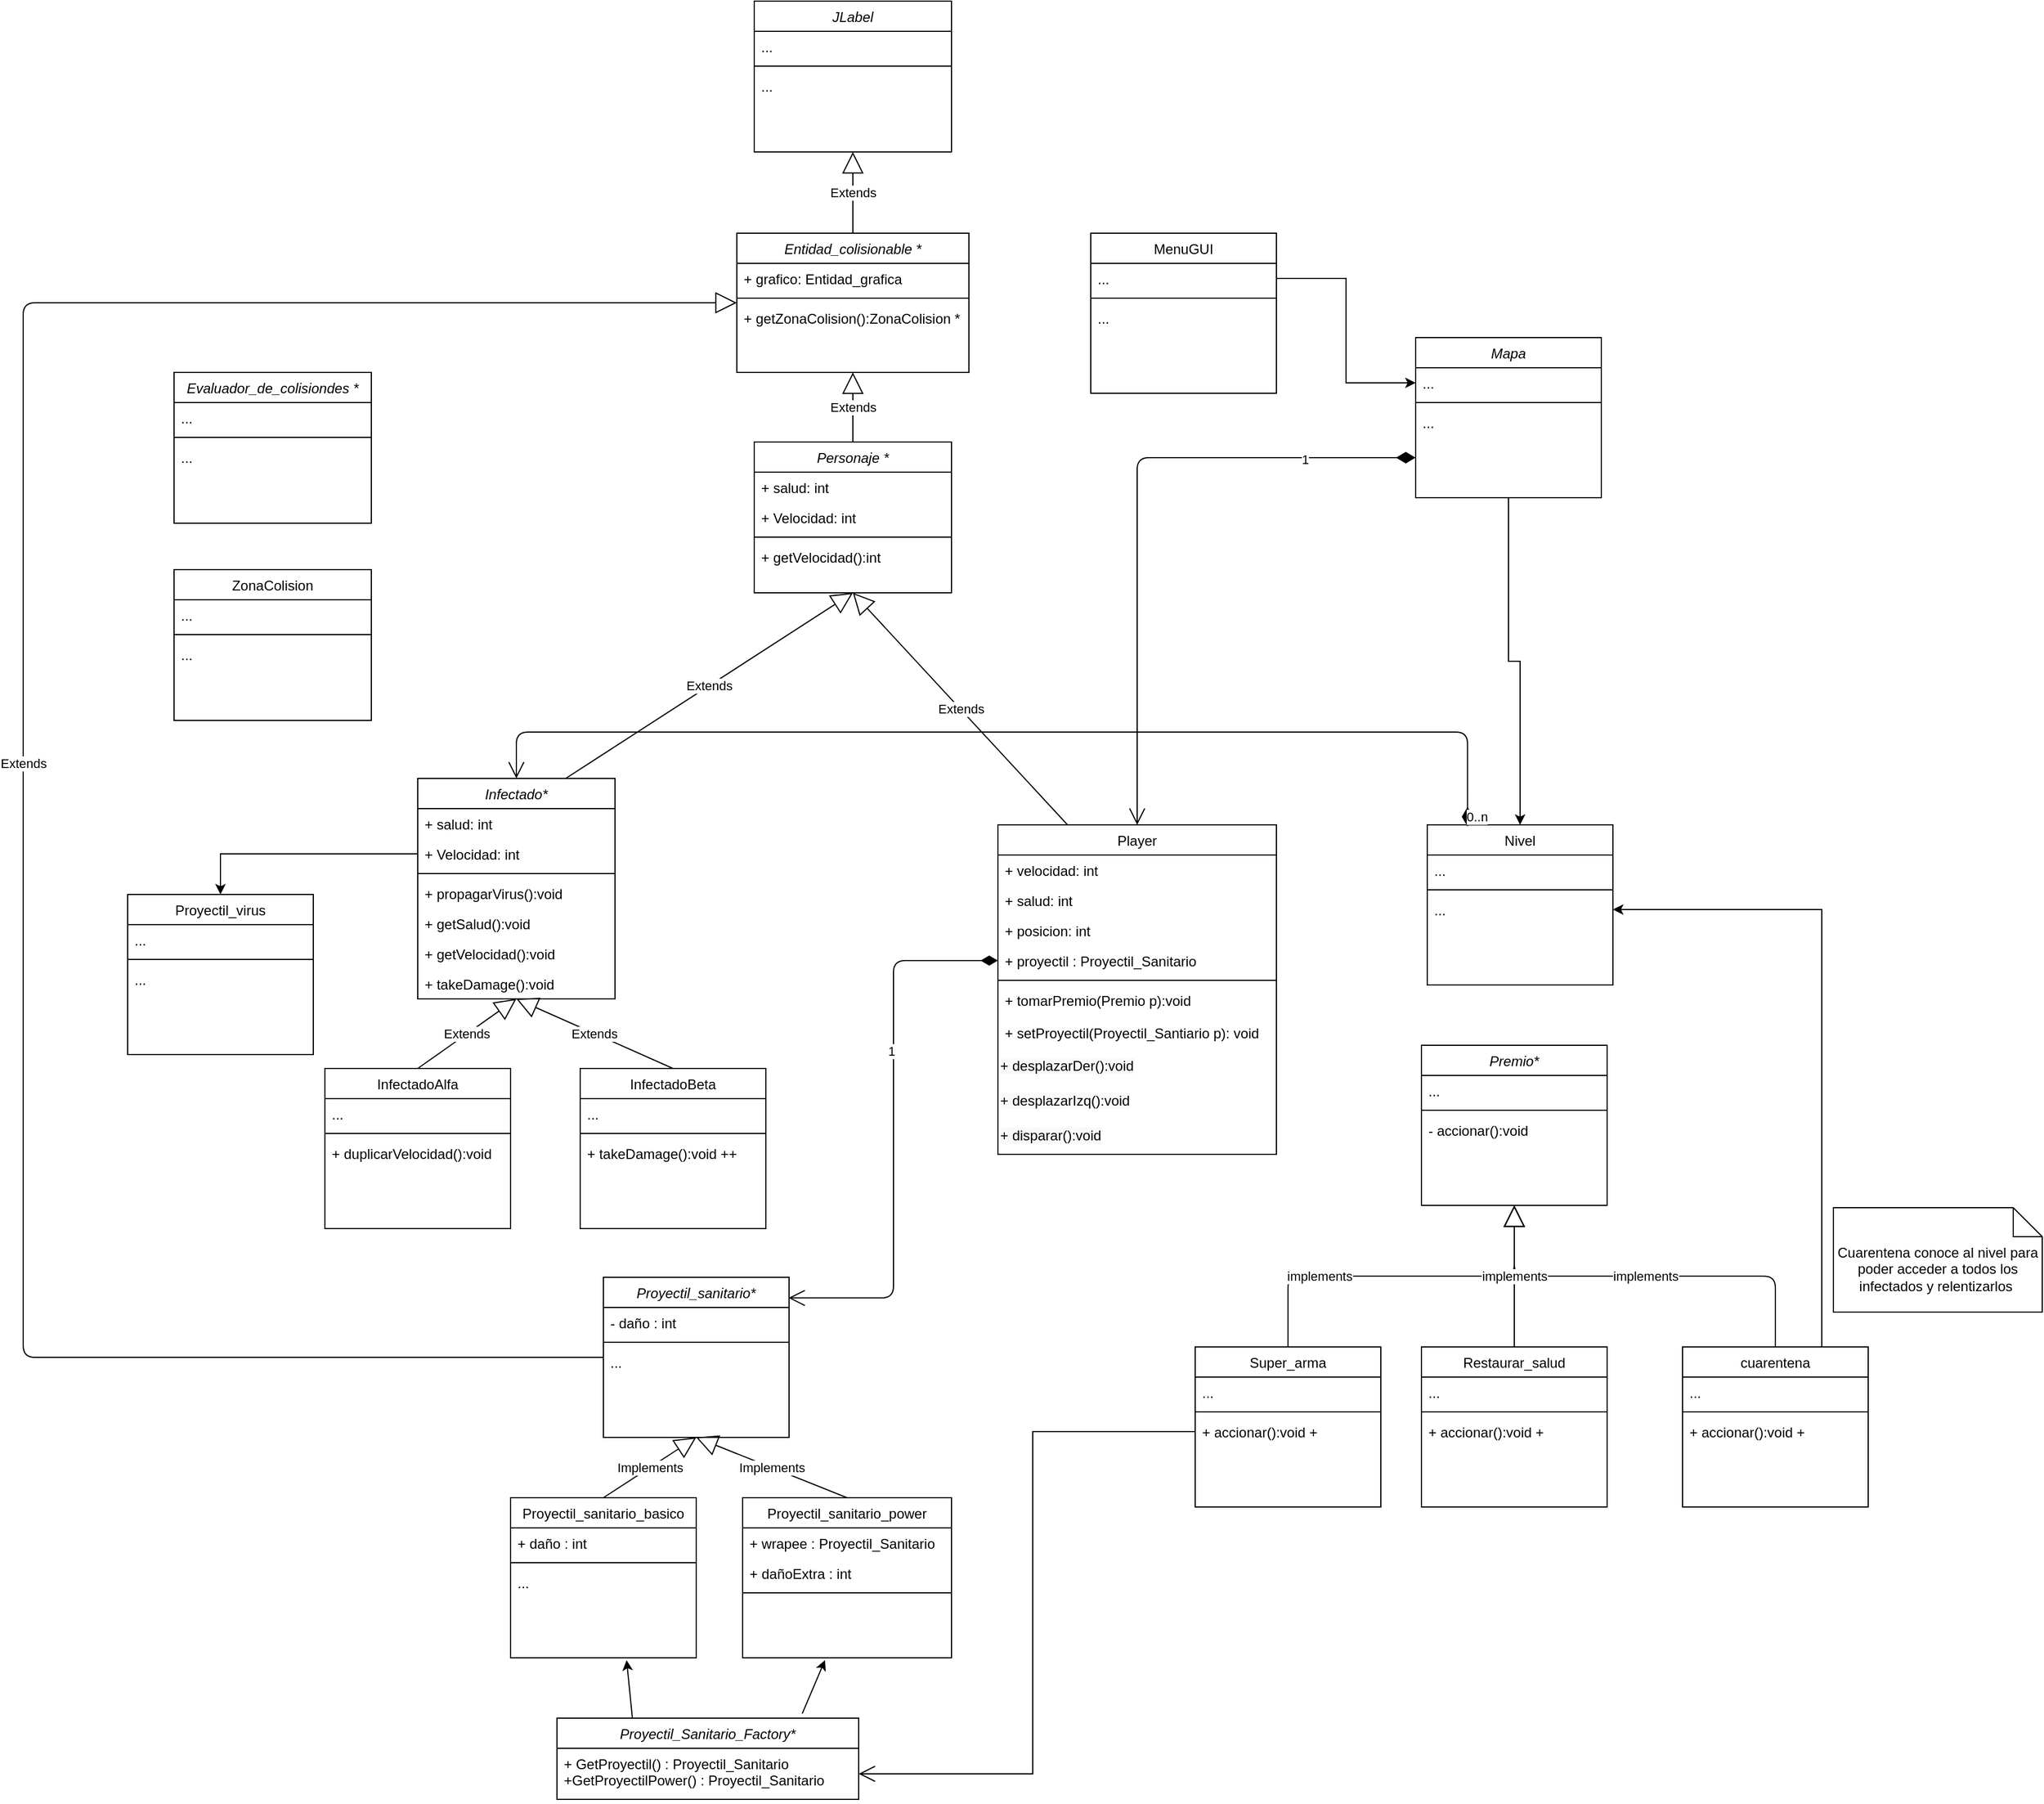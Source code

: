 <mxfile version="13.8.9" type="device"><diagram id="C5RBs43oDa-KdzZeNtuy" name="Page-1"><mxGraphModel dx="4594" dy="3093" grid="1" gridSize="10" guides="1" tooltips="1" connect="1" arrows="1" fold="1" page="1" pageScale="1" pageWidth="827" pageHeight="1169" math="0" shadow="0"><root><mxCell id="WIyWlLk6GJQsqaUBKTNV-0"/><mxCell id="WIyWlLk6GJQsqaUBKTNV-1" parent="WIyWlLk6GJQsqaUBKTNV-0"/><mxCell id="zkfFHV4jXpPFQw0GAbJ--0" value="Nivel" style="swimlane;fontStyle=0;align=center;verticalAlign=top;childLayout=stackLayout;horizontal=1;startSize=26;horizontalStack=0;resizeParent=1;resizeLast=0;collapsible=1;marginBottom=0;rounded=0;shadow=0;strokeWidth=1;" parent="WIyWlLk6GJQsqaUBKTNV-1" vertex="1"><mxGeometry x="30" y="230" width="160" height="138" as="geometry"><mxRectangle x="230" y="140" width="160" height="26" as="alternateBounds"/></mxGeometry></mxCell><mxCell id="zkfFHV4jXpPFQw0GAbJ--1" value="..." style="text;align=left;verticalAlign=top;spacingLeft=4;spacingRight=4;overflow=hidden;rotatable=0;points=[[0,0.5],[1,0.5]];portConstraint=eastwest;" parent="zkfFHV4jXpPFQw0GAbJ--0" vertex="1"><mxGeometry y="26" width="160" height="26" as="geometry"/></mxCell><mxCell id="zkfFHV4jXpPFQw0GAbJ--4" value="" style="line;html=1;strokeWidth=1;align=left;verticalAlign=middle;spacingTop=-1;spacingLeft=3;spacingRight=3;rotatable=0;labelPosition=right;points=[];portConstraint=eastwest;" parent="zkfFHV4jXpPFQw0GAbJ--0" vertex="1"><mxGeometry y="52" width="160" height="8" as="geometry"/></mxCell><mxCell id="zkfFHV4jXpPFQw0GAbJ--5" value="..." style="text;align=left;verticalAlign=top;spacingLeft=4;spacingRight=4;overflow=hidden;rotatable=0;points=[[0,0.5],[1,0.5]];portConstraint=eastwest;" parent="zkfFHV4jXpPFQw0GAbJ--0" vertex="1"><mxGeometry y="60" width="160" height="26" as="geometry"/></mxCell><mxCell id="W3tgVCBDh8bbt_r1C4qq-0" value="MenuGUI" style="swimlane;fontStyle=0;align=center;verticalAlign=top;childLayout=stackLayout;horizontal=1;startSize=26;horizontalStack=0;resizeParent=1;resizeLast=0;collapsible=1;marginBottom=0;rounded=0;shadow=0;strokeWidth=1;" parent="WIyWlLk6GJQsqaUBKTNV-1" vertex="1"><mxGeometry x="-260" y="-280" width="160" height="138" as="geometry"><mxRectangle x="230" y="140" width="160" height="26" as="alternateBounds"/></mxGeometry></mxCell><mxCell id="W3tgVCBDh8bbt_r1C4qq-1" value="..." style="text;align=left;verticalAlign=top;spacingLeft=4;spacingRight=4;overflow=hidden;rotatable=0;points=[[0,0.5],[1,0.5]];portConstraint=eastwest;" parent="W3tgVCBDh8bbt_r1C4qq-0" vertex="1"><mxGeometry y="26" width="160" height="26" as="geometry"/></mxCell><mxCell id="W3tgVCBDh8bbt_r1C4qq-2" value="" style="line;html=1;strokeWidth=1;align=left;verticalAlign=middle;spacingTop=-1;spacingLeft=3;spacingRight=3;rotatable=0;labelPosition=right;points=[];portConstraint=eastwest;" parent="W3tgVCBDh8bbt_r1C4qq-0" vertex="1"><mxGeometry y="52" width="160" height="8" as="geometry"/></mxCell><mxCell id="W3tgVCBDh8bbt_r1C4qq-3" value="..." style="text;align=left;verticalAlign=top;spacingLeft=4;spacingRight=4;overflow=hidden;rotatable=0;points=[[0,0.5],[1,0.5]];portConstraint=eastwest;" parent="W3tgVCBDh8bbt_r1C4qq-0" vertex="1"><mxGeometry y="60" width="160" height="26" as="geometry"/></mxCell><mxCell id="W3tgVCBDh8bbt_r1C4qq-4" value="Infectado*" style="swimlane;fontStyle=2;align=center;verticalAlign=top;childLayout=stackLayout;horizontal=1;startSize=26;horizontalStack=0;resizeParent=1;resizeLast=0;collapsible=1;marginBottom=0;rounded=0;shadow=0;strokeWidth=1;" parent="WIyWlLk6GJQsqaUBKTNV-1" vertex="1"><mxGeometry x="-840" y="190" width="170" height="190" as="geometry"><mxRectangle x="230" y="140" width="160" height="26" as="alternateBounds"/></mxGeometry></mxCell><mxCell id="W3tgVCBDh8bbt_r1C4qq-5" value="+ salud: int" style="text;align=left;verticalAlign=top;spacingLeft=4;spacingRight=4;overflow=hidden;rotatable=0;points=[[0,0.5],[1,0.5]];portConstraint=eastwest;" parent="W3tgVCBDh8bbt_r1C4qq-4" vertex="1"><mxGeometry y="26" width="170" height="26" as="geometry"/></mxCell><mxCell id="W3tgVCBDh8bbt_r1C4qq-21" value="+ Velocidad: int" style="text;align=left;verticalAlign=top;spacingLeft=4;spacingRight=4;overflow=hidden;rotatable=0;points=[[0,0.5],[1,0.5]];portConstraint=eastwest;" parent="W3tgVCBDh8bbt_r1C4qq-4" vertex="1"><mxGeometry y="52" width="170" height="26" as="geometry"/></mxCell><mxCell id="W3tgVCBDh8bbt_r1C4qq-6" value="" style="line;html=1;strokeWidth=1;align=left;verticalAlign=middle;spacingTop=-1;spacingLeft=3;spacingRight=3;rotatable=0;labelPosition=right;points=[];portConstraint=eastwest;" parent="W3tgVCBDh8bbt_r1C4qq-4" vertex="1"><mxGeometry y="78" width="170" height="8" as="geometry"/></mxCell><mxCell id="W3tgVCBDh8bbt_r1C4qq-20" value="+ propagarVirus():void" style="text;align=left;verticalAlign=top;spacingLeft=4;spacingRight=4;overflow=hidden;rotatable=0;points=[[0,0.5],[1,0.5]];portConstraint=eastwest;" parent="W3tgVCBDh8bbt_r1C4qq-4" vertex="1"><mxGeometry y="86" width="170" height="26" as="geometry"/></mxCell><mxCell id="W3tgVCBDh8bbt_r1C4qq-22" value="+ getSalud():void" style="text;align=left;verticalAlign=top;spacingLeft=4;spacingRight=4;overflow=hidden;rotatable=0;points=[[0,0.5],[1,0.5]];portConstraint=eastwest;" parent="W3tgVCBDh8bbt_r1C4qq-4" vertex="1"><mxGeometry y="112" width="170" height="26" as="geometry"/></mxCell><mxCell id="W3tgVCBDh8bbt_r1C4qq-23" value="+ getVelocidad():void" style="text;align=left;verticalAlign=top;spacingLeft=4;spacingRight=4;overflow=hidden;rotatable=0;points=[[0,0.5],[1,0.5]];portConstraint=eastwest;" parent="W3tgVCBDh8bbt_r1C4qq-4" vertex="1"><mxGeometry y="138" width="170" height="26" as="geometry"/></mxCell><mxCell id="W3tgVCBDh8bbt_r1C4qq-25" value="+ takeDamage():void" style="text;align=left;verticalAlign=top;spacingLeft=4;spacingRight=4;overflow=hidden;rotatable=0;points=[[0,0.5],[1,0.5]];portConstraint=eastwest;" parent="W3tgVCBDh8bbt_r1C4qq-4" vertex="1"><mxGeometry y="164" width="170" height="26" as="geometry"/></mxCell><mxCell id="W3tgVCBDh8bbt_r1C4qq-8" value="InfectadoAlfa" style="swimlane;fontStyle=0;align=center;verticalAlign=top;childLayout=stackLayout;horizontal=1;startSize=26;horizontalStack=0;resizeParent=1;resizeLast=0;collapsible=1;marginBottom=0;rounded=0;shadow=0;strokeWidth=1;" parent="WIyWlLk6GJQsqaUBKTNV-1" vertex="1"><mxGeometry x="-920" y="440" width="160" height="138" as="geometry"><mxRectangle x="230" y="140" width="160" height="26" as="alternateBounds"/></mxGeometry></mxCell><mxCell id="W3tgVCBDh8bbt_r1C4qq-9" value="..." style="text;align=left;verticalAlign=top;spacingLeft=4;spacingRight=4;overflow=hidden;rotatable=0;points=[[0,0.5],[1,0.5]];portConstraint=eastwest;" parent="W3tgVCBDh8bbt_r1C4qq-8" vertex="1"><mxGeometry y="26" width="160" height="26" as="geometry"/></mxCell><mxCell id="W3tgVCBDh8bbt_r1C4qq-10" value="" style="line;html=1;strokeWidth=1;align=left;verticalAlign=middle;spacingTop=-1;spacingLeft=3;spacingRight=3;rotatable=0;labelPosition=right;points=[];portConstraint=eastwest;" parent="W3tgVCBDh8bbt_r1C4qq-8" vertex="1"><mxGeometry y="52" width="160" height="8" as="geometry"/></mxCell><mxCell id="W3tgVCBDh8bbt_r1C4qq-11" value="+ duplicarVelocidad():void" style="text;align=left;verticalAlign=top;spacingLeft=4;spacingRight=4;overflow=hidden;rotatable=0;points=[[0,0.5],[1,0.5]];portConstraint=eastwest;" parent="W3tgVCBDh8bbt_r1C4qq-8" vertex="1"><mxGeometry y="60" width="160" height="26" as="geometry"/></mxCell><mxCell id="W3tgVCBDh8bbt_r1C4qq-12" value="Extends" style="endArrow=block;endSize=16;endFill=0;html=1;exitX=0.5;exitY=0;exitDx=0;exitDy=0;entryX=0.5;entryY=1;entryDx=0;entryDy=0;" parent="WIyWlLk6GJQsqaUBKTNV-1" source="W3tgVCBDh8bbt_r1C4qq-8" target="W3tgVCBDh8bbt_r1C4qq-4" edge="1"><mxGeometry width="160" relative="1" as="geometry"><mxPoint x="-900" y="450" as="sourcePoint"/><mxPoint x="-740" y="450" as="targetPoint"/></mxGeometry></mxCell><mxCell id="W3tgVCBDh8bbt_r1C4qq-13" value="InfectadoBeta" style="swimlane;fontStyle=0;align=center;verticalAlign=top;childLayout=stackLayout;horizontal=1;startSize=26;horizontalStack=0;resizeParent=1;resizeLast=0;collapsible=1;marginBottom=0;rounded=0;shadow=0;strokeWidth=1;" parent="WIyWlLk6GJQsqaUBKTNV-1" vertex="1"><mxGeometry x="-700" y="440" width="160" height="138" as="geometry"><mxRectangle x="230" y="140" width="160" height="26" as="alternateBounds"/></mxGeometry></mxCell><mxCell id="W3tgVCBDh8bbt_r1C4qq-14" value="..." style="text;align=left;verticalAlign=top;spacingLeft=4;spacingRight=4;overflow=hidden;rotatable=0;points=[[0,0.5],[1,0.5]];portConstraint=eastwest;" parent="W3tgVCBDh8bbt_r1C4qq-13" vertex="1"><mxGeometry y="26" width="160" height="26" as="geometry"/></mxCell><mxCell id="W3tgVCBDh8bbt_r1C4qq-15" value="" style="line;html=1;strokeWidth=1;align=left;verticalAlign=middle;spacingTop=-1;spacingLeft=3;spacingRight=3;rotatable=0;labelPosition=right;points=[];portConstraint=eastwest;" parent="W3tgVCBDh8bbt_r1C4qq-13" vertex="1"><mxGeometry y="52" width="160" height="8" as="geometry"/></mxCell><mxCell id="W3tgVCBDh8bbt_r1C4qq-26" value="+ takeDamage():void ++" style="text;align=left;verticalAlign=top;spacingLeft=4;spacingRight=4;overflow=hidden;rotatable=0;points=[[0,0.5],[1,0.5]];portConstraint=eastwest;" parent="W3tgVCBDh8bbt_r1C4qq-13" vertex="1"><mxGeometry y="60" width="160" height="26" as="geometry"/></mxCell><mxCell id="W3tgVCBDh8bbt_r1C4qq-18" value="Extends" style="endArrow=block;endSize=16;endFill=0;html=1;exitX=0.5;exitY=0;exitDx=0;exitDy=0;entryX=0.5;entryY=1;entryDx=0;entryDy=0;" parent="WIyWlLk6GJQsqaUBKTNV-1" source="W3tgVCBDh8bbt_r1C4qq-13" target="W3tgVCBDh8bbt_r1C4qq-4" edge="1"><mxGeometry width="160" relative="1" as="geometry"><mxPoint x="-830" y="450" as="sourcePoint"/><mxPoint x="-600" y="300" as="targetPoint"/></mxGeometry></mxCell><mxCell id="W3tgVCBDh8bbt_r1C4qq-19" value="0..n" style="endArrow=open;html=1;endSize=12;startArrow=diamondThin;startSize=14;startFill=1;edgeStyle=orthogonalEdgeStyle;align=left;verticalAlign=bottom;exitX=0.217;exitY=0.011;exitDx=0;exitDy=0;exitPerimeter=0;" parent="WIyWlLk6GJQsqaUBKTNV-1" source="zkfFHV4jXpPFQw0GAbJ--0" target="W3tgVCBDh8bbt_r1C4qq-4" edge="1"><mxGeometry x="-1" y="3" relative="1" as="geometry"><mxPoint x="100" y="380" as="sourcePoint"/><mxPoint x="260" y="380" as="targetPoint"/><Array as="points"><mxPoint x="65" y="150"/><mxPoint x="-755" y="150"/></Array></mxGeometry></mxCell><mxCell id="W3tgVCBDh8bbt_r1C4qq-28" value="Player" style="swimlane;fontStyle=0;align=center;verticalAlign=top;childLayout=stackLayout;horizontal=1;startSize=26;horizontalStack=0;resizeParent=1;resizeLast=0;collapsible=1;marginBottom=0;rounded=0;shadow=0;strokeWidth=1;" parent="WIyWlLk6GJQsqaUBKTNV-1" vertex="1"><mxGeometry x="-340" y="230" width="240" height="284" as="geometry"><mxRectangle x="230" y="140" width="160" height="26" as="alternateBounds"/></mxGeometry></mxCell><mxCell id="W3tgVCBDh8bbt_r1C4qq-54" value="+ velocidad: int" style="text;align=left;verticalAlign=top;spacingLeft=4;spacingRight=4;overflow=hidden;rotatable=0;points=[[0,0.5],[1,0.5]];portConstraint=eastwest;" parent="W3tgVCBDh8bbt_r1C4qq-28" vertex="1"><mxGeometry y="26" width="240" height="26" as="geometry"/></mxCell><mxCell id="W3tgVCBDh8bbt_r1C4qq-29" value="+ salud: int" style="text;align=left;verticalAlign=top;spacingLeft=4;spacingRight=4;overflow=hidden;rotatable=0;points=[[0,0.5],[1,0.5]];portConstraint=eastwest;" parent="W3tgVCBDh8bbt_r1C4qq-28" vertex="1"><mxGeometry y="52" width="240" height="26" as="geometry"/></mxCell><mxCell id="W3tgVCBDh8bbt_r1C4qq-95" value="+ posicion: int" style="text;align=left;verticalAlign=top;spacingLeft=4;spacingRight=4;overflow=hidden;rotatable=0;points=[[0,0.5],[1,0.5]];portConstraint=eastwest;" parent="W3tgVCBDh8bbt_r1C4qq-28" vertex="1"><mxGeometry y="78" width="240" height="26" as="geometry"/></mxCell><mxCell id="y23mYJYSu1x8kUyQ2OFH-6" value="+ proyectil : Proyectil_Sanitario" style="text;align=left;verticalAlign=top;spacingLeft=4;spacingRight=4;overflow=hidden;rotatable=0;points=[[0,0.5],[1,0.5]];portConstraint=eastwest;" parent="W3tgVCBDh8bbt_r1C4qq-28" vertex="1"><mxGeometry y="104" width="240" height="26" as="geometry"/></mxCell><mxCell id="W3tgVCBDh8bbt_r1C4qq-30" value="" style="line;html=1;strokeWidth=1;align=left;verticalAlign=middle;spacingTop=-1;spacingLeft=3;spacingRight=3;rotatable=0;labelPosition=right;points=[];portConstraint=eastwest;" parent="W3tgVCBDh8bbt_r1C4qq-28" vertex="1"><mxGeometry y="130" width="240" height="8" as="geometry"/></mxCell><mxCell id="W3tgVCBDh8bbt_r1C4qq-31" value="+ tomarPremio(Premio p):void&#10;" style="text;align=left;verticalAlign=top;spacingLeft=4;spacingRight=4;overflow=hidden;rotatable=0;points=[[0,0.5],[1,0.5]];portConstraint=eastwest;" parent="W3tgVCBDh8bbt_r1C4qq-28" vertex="1"><mxGeometry y="138" width="240" height="28" as="geometry"/></mxCell><mxCell id="y23mYJYSu1x8kUyQ2OFH-17" value="+ setProyectil(Proyectil_Santiario p): void" style="text;align=left;verticalAlign=top;spacingLeft=4;spacingRight=4;overflow=hidden;rotatable=0;points=[[0,0.5],[1,0.5]];portConstraint=eastwest;" parent="W3tgVCBDh8bbt_r1C4qq-28" vertex="1"><mxGeometry y="166" width="240" height="28" as="geometry"/></mxCell><mxCell id="W3tgVCBDh8bbt_r1C4qq-97" value="&lt;span style=&quot;color: rgb(0 , 0 , 0) ; font-family: &amp;#34;helvetica&amp;#34; ; font-size: 12px ; font-style: normal ; font-weight: 400 ; letter-spacing: normal ; text-align: left ; text-indent: 0px ; text-transform: none ; word-spacing: 0px ; background-color: rgb(248 , 249 , 250) ; display: inline ; float: none&quot;&gt;+ desplazarDer():void&lt;/span&gt;" style="text;whiteSpace=wrap;html=1;" parent="W3tgVCBDh8bbt_r1C4qq-28" vertex="1"><mxGeometry y="194" width="240" height="30" as="geometry"/></mxCell><mxCell id="W3tgVCBDh8bbt_r1C4qq-96" value="&lt;meta charset=&quot;utf-8&quot;&gt;&lt;span style=&quot;color: rgb(0, 0, 0); font-family: helvetica; font-size: 12px; font-style: normal; font-weight: 400; letter-spacing: normal; text-align: left; text-indent: 0px; text-transform: none; word-spacing: 0px; background-color: rgb(248, 249, 250); display: inline; float: none;&quot;&gt;+ desplazarIzq():void&lt;/span&gt;" style="text;whiteSpace=wrap;html=1;" parent="W3tgVCBDh8bbt_r1C4qq-28" vertex="1"><mxGeometry y="224" width="240" height="30" as="geometry"/></mxCell><mxCell id="W3tgVCBDh8bbt_r1C4qq-98" value="&lt;span style=&quot;color: rgb(0 , 0 , 0) ; font-family: &amp;#34;helvetica&amp;#34; ; font-size: 12px ; font-style: normal ; font-weight: 400 ; letter-spacing: normal ; text-align: left ; text-indent: 0px ; text-transform: none ; word-spacing: 0px ; background-color: rgb(248 , 249 , 250) ; display: inline ; float: none&quot;&gt;+ disparar():void&lt;/span&gt;" style="text;whiteSpace=wrap;html=1;" parent="W3tgVCBDh8bbt_r1C4qq-28" vertex="1"><mxGeometry y="254" width="240" height="30" as="geometry"/></mxCell><mxCell id="W3tgVCBDh8bbt_r1C4qq-32" value="Proyectil_virus" style="swimlane;fontStyle=0;align=center;verticalAlign=top;childLayout=stackLayout;horizontal=1;startSize=26;horizontalStack=0;resizeParent=1;resizeLast=0;collapsible=1;marginBottom=0;rounded=0;shadow=0;strokeWidth=1;" parent="WIyWlLk6GJQsqaUBKTNV-1" vertex="1"><mxGeometry x="-1090" y="290" width="160" height="138" as="geometry"><mxRectangle x="230" y="140" width="160" height="26" as="alternateBounds"/></mxGeometry></mxCell><mxCell id="W3tgVCBDh8bbt_r1C4qq-33" value="..." style="text;align=left;verticalAlign=top;spacingLeft=4;spacingRight=4;overflow=hidden;rotatable=0;points=[[0,0.5],[1,0.5]];portConstraint=eastwest;" parent="W3tgVCBDh8bbt_r1C4qq-32" vertex="1"><mxGeometry y="26" width="160" height="26" as="geometry"/></mxCell><mxCell id="W3tgVCBDh8bbt_r1C4qq-34" value="" style="line;html=1;strokeWidth=1;align=left;verticalAlign=middle;spacingTop=-1;spacingLeft=3;spacingRight=3;rotatable=0;labelPosition=right;points=[];portConstraint=eastwest;" parent="W3tgVCBDh8bbt_r1C4qq-32" vertex="1"><mxGeometry y="52" width="160" height="8" as="geometry"/></mxCell><mxCell id="W3tgVCBDh8bbt_r1C4qq-35" value="..." style="text;align=left;verticalAlign=top;spacingLeft=4;spacingRight=4;overflow=hidden;rotatable=0;points=[[0,0.5],[1,0.5]];portConstraint=eastwest;" parent="W3tgVCBDh8bbt_r1C4qq-32" vertex="1"><mxGeometry y="60" width="160" height="26" as="geometry"/></mxCell><mxCell id="W3tgVCBDh8bbt_r1C4qq-37" style="edgeStyle=orthogonalEdgeStyle;rounded=0;orthogonalLoop=1;jettySize=auto;html=1;" parent="WIyWlLk6GJQsqaUBKTNV-1" source="W3tgVCBDh8bbt_r1C4qq-21" target="W3tgVCBDh8bbt_r1C4qq-32" edge="1"><mxGeometry relative="1" as="geometry"/></mxCell><mxCell id="W3tgVCBDh8bbt_r1C4qq-38" value="Proyectil_sanitario*" style="swimlane;fontStyle=2;align=center;verticalAlign=top;childLayout=stackLayout;horizontal=1;startSize=26;horizontalStack=0;resizeParent=1;resizeLast=0;collapsible=1;marginBottom=0;rounded=0;shadow=0;strokeWidth=1;" parent="WIyWlLk6GJQsqaUBKTNV-1" vertex="1"><mxGeometry x="-680" y="620" width="160" height="138" as="geometry"><mxRectangle x="230" y="140" width="160" height="26" as="alternateBounds"/></mxGeometry></mxCell><mxCell id="W3tgVCBDh8bbt_r1C4qq-39" value="- daño : int" style="text;align=left;verticalAlign=top;spacingLeft=4;spacingRight=4;overflow=hidden;rotatable=0;points=[[0,0.5],[1,0.5]];portConstraint=eastwest;" parent="W3tgVCBDh8bbt_r1C4qq-38" vertex="1"><mxGeometry y="26" width="160" height="26" as="geometry"/></mxCell><mxCell id="W3tgVCBDh8bbt_r1C4qq-40" value="" style="line;html=1;strokeWidth=1;align=left;verticalAlign=middle;spacingTop=-1;spacingLeft=3;spacingRight=3;rotatable=0;labelPosition=right;points=[];portConstraint=eastwest;" parent="W3tgVCBDh8bbt_r1C4qq-38" vertex="1"><mxGeometry y="52" width="160" height="8" as="geometry"/></mxCell><mxCell id="W3tgVCBDh8bbt_r1C4qq-41" value="..." style="text;align=left;verticalAlign=top;spacingLeft=4;spacingRight=4;overflow=hidden;rotatable=0;points=[[0,0.5],[1,0.5]];portConstraint=eastwest;" parent="W3tgVCBDh8bbt_r1C4qq-38" vertex="1"><mxGeometry y="60" width="160" height="26" as="geometry"/></mxCell><mxCell id="W3tgVCBDh8bbt_r1C4qq-43" value="Proyectil_sanitario_basico" style="swimlane;fontStyle=0;align=center;verticalAlign=top;childLayout=stackLayout;horizontal=1;startSize=26;horizontalStack=0;resizeParent=1;resizeLast=0;collapsible=1;marginBottom=0;rounded=0;shadow=0;strokeWidth=1;" parent="WIyWlLk6GJQsqaUBKTNV-1" vertex="1"><mxGeometry x="-760" y="810" width="160" height="138" as="geometry"><mxRectangle x="230" y="140" width="160" height="26" as="alternateBounds"/></mxGeometry></mxCell><mxCell id="W3tgVCBDh8bbt_r1C4qq-44" value="+ daño : int" style="text;align=left;verticalAlign=top;spacingLeft=4;spacingRight=4;overflow=hidden;rotatable=0;points=[[0,0.5],[1,0.5]];portConstraint=eastwest;" parent="W3tgVCBDh8bbt_r1C4qq-43" vertex="1"><mxGeometry y="26" width="160" height="26" as="geometry"/></mxCell><mxCell id="W3tgVCBDh8bbt_r1C4qq-45" value="" style="line;html=1;strokeWidth=1;align=left;verticalAlign=middle;spacingTop=-1;spacingLeft=3;spacingRight=3;rotatable=0;labelPosition=right;points=[];portConstraint=eastwest;" parent="W3tgVCBDh8bbt_r1C4qq-43" vertex="1"><mxGeometry y="52" width="160" height="8" as="geometry"/></mxCell><mxCell id="W3tgVCBDh8bbt_r1C4qq-46" value="..." style="text;align=left;verticalAlign=top;spacingLeft=4;spacingRight=4;overflow=hidden;rotatable=0;points=[[0,0.5],[1,0.5]];portConstraint=eastwest;" parent="W3tgVCBDh8bbt_r1C4qq-43" vertex="1"><mxGeometry y="60" width="160" height="26" as="geometry"/></mxCell><mxCell id="W3tgVCBDh8bbt_r1C4qq-47" value="Proyectil_sanitario_power" style="swimlane;fontStyle=0;align=center;verticalAlign=top;childLayout=stackLayout;horizontal=1;startSize=26;horizontalStack=0;resizeParent=1;resizeLast=0;collapsible=1;marginBottom=0;rounded=0;shadow=0;strokeWidth=1;" parent="WIyWlLk6GJQsqaUBKTNV-1" vertex="1"><mxGeometry x="-560" y="810" width="180" height="138" as="geometry"><mxRectangle x="230" y="140" width="160" height="26" as="alternateBounds"/></mxGeometry></mxCell><mxCell id="W3tgVCBDh8bbt_r1C4qq-48" value="+ wrapee : Proyectil_Sanitario" style="text;align=left;verticalAlign=top;spacingLeft=4;spacingRight=4;overflow=hidden;rotatable=0;points=[[0,0.5],[1,0.5]];portConstraint=eastwest;" parent="W3tgVCBDh8bbt_r1C4qq-47" vertex="1"><mxGeometry y="26" width="180" height="26" as="geometry"/></mxCell><mxCell id="W3tgVCBDh8bbt_r1C4qq-50" value="+ dañoExtra : int" style="text;align=left;verticalAlign=top;spacingLeft=4;spacingRight=4;overflow=hidden;rotatable=0;points=[[0,0.5],[1,0.5]];portConstraint=eastwest;" parent="W3tgVCBDh8bbt_r1C4qq-47" vertex="1"><mxGeometry y="52" width="180" height="26" as="geometry"/></mxCell><mxCell id="W3tgVCBDh8bbt_r1C4qq-49" value="" style="line;html=1;strokeWidth=1;align=left;verticalAlign=middle;spacingTop=-1;spacingLeft=3;spacingRight=3;rotatable=0;labelPosition=right;points=[];portConstraint=eastwest;" parent="W3tgVCBDh8bbt_r1C4qq-47" vertex="1"><mxGeometry y="78" width="180" height="8" as="geometry"/></mxCell><mxCell id="W3tgVCBDh8bbt_r1C4qq-51" value="Implements" style="endArrow=block;endSize=16;endFill=0;html=1;exitX=0.5;exitY=0;exitDx=0;exitDy=0;entryX=0.5;entryY=1;entryDx=0;entryDy=0;" parent="WIyWlLk6GJQsqaUBKTNV-1" source="W3tgVCBDh8bbt_r1C4qq-47" target="W3tgVCBDh8bbt_r1C4qq-38" edge="1"><mxGeometry width="160" relative="1" as="geometry"><mxPoint x="-480" y="840" as="sourcePoint"/><mxPoint x="-320" y="840" as="targetPoint"/></mxGeometry></mxCell><mxCell id="W3tgVCBDh8bbt_r1C4qq-52" value="Implements" style="endArrow=block;endSize=16;endFill=0;html=1;exitX=0.5;exitY=0;exitDx=0;exitDy=0;entryX=0.5;entryY=1;entryDx=0;entryDy=0;" parent="WIyWlLk6GJQsqaUBKTNV-1" source="W3tgVCBDh8bbt_r1C4qq-43" target="W3tgVCBDh8bbt_r1C4qq-38" edge="1"><mxGeometry width="160" relative="1" as="geometry"><mxPoint x="-480" y="820" as="sourcePoint"/><mxPoint x="-490" y="1030" as="targetPoint"/></mxGeometry></mxCell><mxCell id="W3tgVCBDh8bbt_r1C4qq-55" value="1" style="endArrow=open;html=1;endSize=12;startArrow=diamondThin;startSize=14;startFill=1;edgeStyle=orthogonalEdgeStyle;align=left;verticalAlign=bottom;exitX=0;exitY=0.75;exitDx=0;exitDy=0;entryX=0.5;entryY=0;entryDx=0;entryDy=0;" parent="WIyWlLk6GJQsqaUBKTNV-1" source="W3tgVCBDh8bbt_r1C4qq-90" target="W3tgVCBDh8bbt_r1C4qq-28" edge="1"><mxGeometry x="-0.639" y="10" relative="1" as="geometry"><mxPoint x="110" y="169" as="sourcePoint"/><mxPoint x="250" y="169" as="targetPoint"/><mxPoint as="offset"/></mxGeometry></mxCell><mxCell id="W3tgVCBDh8bbt_r1C4qq-57" style="edgeStyle=orthogonalEdgeStyle;rounded=0;orthogonalLoop=1;jettySize=auto;html=1;entryX=0;entryY=0.5;entryDx=0;entryDy=0;" parent="WIyWlLk6GJQsqaUBKTNV-1" source="W3tgVCBDh8bbt_r1C4qq-1" target="W3tgVCBDh8bbt_r1C4qq-91" edge="1"><mxGeometry relative="1" as="geometry"/></mxCell><mxCell id="W3tgVCBDh8bbt_r1C4qq-58" value="Premio*" style="swimlane;fontStyle=2;align=center;verticalAlign=top;childLayout=stackLayout;horizontal=1;startSize=26;horizontalStack=0;resizeParent=1;resizeLast=0;collapsible=1;marginBottom=0;rounded=0;shadow=0;strokeWidth=1;" parent="WIyWlLk6GJQsqaUBKTNV-1" vertex="1"><mxGeometry x="25" y="420" width="160" height="138" as="geometry"><mxRectangle x="230" y="140" width="160" height="26" as="alternateBounds"/></mxGeometry></mxCell><mxCell id="W3tgVCBDh8bbt_r1C4qq-59" value="..." style="text;align=left;verticalAlign=top;spacingLeft=4;spacingRight=4;overflow=hidden;rotatable=0;points=[[0,0.5],[1,0.5]];portConstraint=eastwest;" parent="W3tgVCBDh8bbt_r1C4qq-58" vertex="1"><mxGeometry y="26" width="160" height="26" as="geometry"/></mxCell><mxCell id="W3tgVCBDh8bbt_r1C4qq-60" value="" style="line;html=1;strokeWidth=1;align=left;verticalAlign=middle;spacingTop=-1;spacingLeft=3;spacingRight=3;rotatable=0;labelPosition=right;points=[];portConstraint=eastwest;" parent="W3tgVCBDh8bbt_r1C4qq-58" vertex="1"><mxGeometry y="52" width="160" height="8" as="geometry"/></mxCell><mxCell id="W3tgVCBDh8bbt_r1C4qq-61" value="- accionar():void" style="text;align=left;verticalAlign=top;spacingLeft=4;spacingRight=4;overflow=hidden;rotatable=0;points=[[0,0.5],[1,0.5]];portConstraint=eastwest;" parent="W3tgVCBDh8bbt_r1C4qq-58" vertex="1"><mxGeometry y="60" width="160" height="26" as="geometry"/></mxCell><mxCell id="W3tgVCBDh8bbt_r1C4qq-79" style="edgeStyle=orthogonalEdgeStyle;rounded=0;orthogonalLoop=1;jettySize=auto;html=1;exitX=0.75;exitY=0;exitDx=0;exitDy=0;entryX=1;entryY=0.5;entryDx=0;entryDy=0;" parent="WIyWlLk6GJQsqaUBKTNV-1" source="W3tgVCBDh8bbt_r1C4qq-63" target="zkfFHV4jXpPFQw0GAbJ--5" edge="1"><mxGeometry relative="1" as="geometry"/></mxCell><mxCell id="W3tgVCBDh8bbt_r1C4qq-63" value="cuarentena" style="swimlane;fontStyle=0;align=center;verticalAlign=top;childLayout=stackLayout;horizontal=1;startSize=26;horizontalStack=0;resizeParent=1;resizeLast=0;collapsible=1;marginBottom=0;rounded=0;shadow=0;strokeWidth=1;" parent="WIyWlLk6GJQsqaUBKTNV-1" vertex="1"><mxGeometry x="250" y="680" width="160" height="138" as="geometry"><mxRectangle x="230" y="140" width="160" height="26" as="alternateBounds"/></mxGeometry></mxCell><mxCell id="W3tgVCBDh8bbt_r1C4qq-64" value="..." style="text;align=left;verticalAlign=top;spacingLeft=4;spacingRight=4;overflow=hidden;rotatable=0;points=[[0,0.5],[1,0.5]];portConstraint=eastwest;" parent="W3tgVCBDh8bbt_r1C4qq-63" vertex="1"><mxGeometry y="26" width="160" height="26" as="geometry"/></mxCell><mxCell id="W3tgVCBDh8bbt_r1C4qq-65" value="" style="line;html=1;strokeWidth=1;align=left;verticalAlign=middle;spacingTop=-1;spacingLeft=3;spacingRight=3;rotatable=0;labelPosition=right;points=[];portConstraint=eastwest;" parent="W3tgVCBDh8bbt_r1C4qq-63" vertex="1"><mxGeometry y="52" width="160" height="8" as="geometry"/></mxCell><mxCell id="W3tgVCBDh8bbt_r1C4qq-82" value="+ accionar():void +" style="text;align=left;verticalAlign=top;spacingLeft=4;spacingRight=4;overflow=hidden;rotatable=0;points=[[0,0.5],[1,0.5]];portConstraint=eastwest;" parent="W3tgVCBDh8bbt_r1C4qq-63" vertex="1"><mxGeometry y="60" width="160" height="26" as="geometry"/></mxCell><mxCell id="W3tgVCBDh8bbt_r1C4qq-67" value="implements" style="endArrow=block;endSize=16;endFill=0;html=1;exitX=0.5;exitY=0;exitDx=0;exitDy=0;entryX=0.5;entryY=1;entryDx=0;entryDy=0;edgeStyle=orthogonalEdgeStyle;" parent="WIyWlLk6GJQsqaUBKTNV-1" source="W3tgVCBDh8bbt_r1C4qq-63" target="W3tgVCBDh8bbt_r1C4qq-58" edge="1"><mxGeometry width="160" relative="1" as="geometry"><mxPoint x="-5" y="670" as="sourcePoint"/><mxPoint x="-115" y="618" as="targetPoint"/></mxGeometry></mxCell><mxCell id="W3tgVCBDh8bbt_r1C4qq-68" value="Super_arma" style="swimlane;fontStyle=0;align=center;verticalAlign=top;childLayout=stackLayout;horizontal=1;startSize=26;horizontalStack=0;resizeParent=1;resizeLast=0;collapsible=1;marginBottom=0;rounded=0;shadow=0;strokeWidth=1;" parent="WIyWlLk6GJQsqaUBKTNV-1" vertex="1"><mxGeometry x="-170" y="680" width="160" height="138" as="geometry"><mxRectangle x="230" y="140" width="160" height="26" as="alternateBounds"/></mxGeometry></mxCell><mxCell id="W3tgVCBDh8bbt_r1C4qq-69" value="..." style="text;align=left;verticalAlign=top;spacingLeft=4;spacingRight=4;overflow=hidden;rotatable=0;points=[[0,0.5],[1,0.5]];portConstraint=eastwest;" parent="W3tgVCBDh8bbt_r1C4qq-68" vertex="1"><mxGeometry y="26" width="160" height="26" as="geometry"/></mxCell><mxCell id="W3tgVCBDh8bbt_r1C4qq-70" value="" style="line;html=1;strokeWidth=1;align=left;verticalAlign=middle;spacingTop=-1;spacingLeft=3;spacingRight=3;rotatable=0;labelPosition=right;points=[];portConstraint=eastwest;" parent="W3tgVCBDh8bbt_r1C4qq-68" vertex="1"><mxGeometry y="52" width="160" height="8" as="geometry"/></mxCell><mxCell id="W3tgVCBDh8bbt_r1C4qq-80" value="+ accionar():void +" style="text;align=left;verticalAlign=top;spacingLeft=4;spacingRight=4;overflow=hidden;rotatable=0;points=[[0,0.5],[1,0.5]];portConstraint=eastwest;" parent="W3tgVCBDh8bbt_r1C4qq-68" vertex="1"><mxGeometry y="60" width="160" height="26" as="geometry"/></mxCell><mxCell id="W3tgVCBDh8bbt_r1C4qq-73" value="implements" style="endArrow=block;endSize=16;endFill=0;html=1;exitX=0.5;exitY=0;exitDx=0;exitDy=0;entryX=0.5;entryY=1;entryDx=0;entryDy=0;edgeStyle=orthogonalEdgeStyle;" parent="WIyWlLk6GJQsqaUBKTNV-1" source="W3tgVCBDh8bbt_r1C4qq-68" target="W3tgVCBDh8bbt_r1C4qq-58" edge="1"><mxGeometry x="-0.444" width="160" relative="1" as="geometry"><mxPoint x="185" y="672" as="sourcePoint"/><mxPoint x="290" y="610" as="targetPoint"/><mxPoint as="offset"/></mxGeometry></mxCell><mxCell id="W3tgVCBDh8bbt_r1C4qq-74" value="Restaurar_salud" style="swimlane;fontStyle=0;align=center;verticalAlign=top;childLayout=stackLayout;horizontal=1;startSize=26;horizontalStack=0;resizeParent=1;resizeLast=0;collapsible=1;marginBottom=0;rounded=0;shadow=0;strokeWidth=1;" parent="WIyWlLk6GJQsqaUBKTNV-1" vertex="1"><mxGeometry x="25" y="680" width="160" height="138" as="geometry"><mxRectangle x="230" y="140" width="160" height="26" as="alternateBounds"/></mxGeometry></mxCell><mxCell id="W3tgVCBDh8bbt_r1C4qq-75" value="..." style="text;align=left;verticalAlign=top;spacingLeft=4;spacingRight=4;overflow=hidden;rotatable=0;points=[[0,0.5],[1,0.5]];portConstraint=eastwest;" parent="W3tgVCBDh8bbt_r1C4qq-74" vertex="1"><mxGeometry y="26" width="160" height="26" as="geometry"/></mxCell><mxCell id="W3tgVCBDh8bbt_r1C4qq-76" value="" style="line;html=1;strokeWidth=1;align=left;verticalAlign=middle;spacingTop=-1;spacingLeft=3;spacingRight=3;rotatable=0;labelPosition=right;points=[];portConstraint=eastwest;" parent="W3tgVCBDh8bbt_r1C4qq-74" vertex="1"><mxGeometry y="52" width="160" height="8" as="geometry"/></mxCell><mxCell id="W3tgVCBDh8bbt_r1C4qq-81" value="+ accionar():void +" style="text;align=left;verticalAlign=top;spacingLeft=4;spacingRight=4;overflow=hidden;rotatable=0;points=[[0,0.5],[1,0.5]];portConstraint=eastwest;" parent="W3tgVCBDh8bbt_r1C4qq-74" vertex="1"><mxGeometry y="60" width="160" height="26" as="geometry"/></mxCell><mxCell id="W3tgVCBDh8bbt_r1C4qq-78" value="implements" style="endArrow=block;endSize=16;endFill=0;html=1;exitX=0.5;exitY=0;exitDx=0;exitDy=0;entryX=0.5;entryY=1;entryDx=0;entryDy=0;edgeStyle=orthogonalEdgeStyle;" parent="WIyWlLk6GJQsqaUBKTNV-1" source="W3tgVCBDh8bbt_r1C4qq-74" target="W3tgVCBDh8bbt_r1C4qq-58" edge="1"><mxGeometry width="160" relative="1" as="geometry"><mxPoint x="10" y="690" as="sourcePoint"/><mxPoint x="115" y="650" as="targetPoint"/></mxGeometry></mxCell><mxCell id="W3tgVCBDh8bbt_r1C4qq-84" value="Cuarentena conoce al nivel para poder acceder a todos los infectados y relentizarlos&amp;nbsp;" style="shape=note2;boundedLbl=1;whiteSpace=wrap;html=1;size=25;verticalAlign=top;align=center;" parent="WIyWlLk6GJQsqaUBKTNV-1" vertex="1"><mxGeometry x="380" y="560" width="180" height="90" as="geometry"/></mxCell><mxCell id="W3tgVCBDh8bbt_r1C4qq-94" style="edgeStyle=orthogonalEdgeStyle;rounded=0;orthogonalLoop=1;jettySize=auto;html=1;entryX=0.5;entryY=0;entryDx=0;entryDy=0;" parent="WIyWlLk6GJQsqaUBKTNV-1" source="W3tgVCBDh8bbt_r1C4qq-90" target="zkfFHV4jXpPFQw0GAbJ--0" edge="1"><mxGeometry relative="1" as="geometry"/></mxCell><mxCell id="W3tgVCBDh8bbt_r1C4qq-90" value="Mapa" style="swimlane;fontStyle=2;align=center;verticalAlign=top;childLayout=stackLayout;horizontal=1;startSize=26;horizontalStack=0;resizeParent=1;resizeLast=0;collapsible=1;marginBottom=0;rounded=0;shadow=0;strokeWidth=1;" parent="WIyWlLk6GJQsqaUBKTNV-1" vertex="1"><mxGeometry x="20" y="-190" width="160" height="138" as="geometry"><mxRectangle x="230" y="140" width="160" height="26" as="alternateBounds"/></mxGeometry></mxCell><mxCell id="W3tgVCBDh8bbt_r1C4qq-91" value="..." style="text;align=left;verticalAlign=top;spacingLeft=4;spacingRight=4;overflow=hidden;rotatable=0;points=[[0,0.5],[1,0.5]];portConstraint=eastwest;" parent="W3tgVCBDh8bbt_r1C4qq-90" vertex="1"><mxGeometry y="26" width="160" height="26" as="geometry"/></mxCell><mxCell id="W3tgVCBDh8bbt_r1C4qq-92" value="" style="line;html=1;strokeWidth=1;align=left;verticalAlign=middle;spacingTop=-1;spacingLeft=3;spacingRight=3;rotatable=0;labelPosition=right;points=[];portConstraint=eastwest;" parent="W3tgVCBDh8bbt_r1C4qq-90" vertex="1"><mxGeometry y="52" width="160" height="8" as="geometry"/></mxCell><mxCell id="W3tgVCBDh8bbt_r1C4qq-93" value="..." style="text;align=left;verticalAlign=top;spacingLeft=4;spacingRight=4;overflow=hidden;rotatable=0;points=[[0,0.5],[1,0.5]];portConstraint=eastwest;" parent="W3tgVCBDh8bbt_r1C4qq-90" vertex="1"><mxGeometry y="60" width="160" height="26" as="geometry"/></mxCell><mxCell id="y23mYJYSu1x8kUyQ2OFH-4" value="" style="group" parent="WIyWlLk6GJQsqaUBKTNV-1" vertex="1" connectable="0"><mxGeometry x="-720" y="1000" width="260" height="70" as="geometry"/></mxCell><mxCell id="y23mYJYSu1x8kUyQ2OFH-0" value="Proyectil_Sanitario_Factory*" style="swimlane;fontStyle=2;align=center;verticalAlign=top;childLayout=stackLayout;horizontal=1;startSize=26;horizontalStack=0;resizeParent=1;resizeLast=0;collapsible=1;marginBottom=0;rounded=0;shadow=0;strokeWidth=1;" parent="y23mYJYSu1x8kUyQ2OFH-4" vertex="1"><mxGeometry width="260" height="70" as="geometry"><mxRectangle x="230" y="140" width="160" height="26" as="alternateBounds"/></mxGeometry></mxCell><mxCell id="y23mYJYSu1x8kUyQ2OFH-1" value="+ GetProyectil() : Proyectil_Sanitario&#10;+GetProyectilPower() : Proyectil_Sanitario" style="text;align=left;verticalAlign=top;spacingLeft=4;spacingRight=4;overflow=hidden;rotatable=0;points=[[0,0.5],[1,0.5]];portConstraint=eastwest;" parent="y23mYJYSu1x8kUyQ2OFH-4" vertex="1"><mxGeometry y="26" width="260" height="44" as="geometry"/></mxCell><mxCell id="y23mYJYSu1x8kUyQ2OFH-9" value="" style="endArrow=classic;html=1;exitX=0.813;exitY=-0.057;exitDx=0;exitDy=0;exitPerimeter=0;" parent="WIyWlLk6GJQsqaUBKTNV-1" source="y23mYJYSu1x8kUyQ2OFH-0" edge="1"><mxGeometry width="50" height="50" relative="1" as="geometry"><mxPoint x="-430" y="800" as="sourcePoint"/><mxPoint x="-489" y="950" as="targetPoint"/></mxGeometry></mxCell><mxCell id="y23mYJYSu1x8kUyQ2OFH-10" value="" style="endArrow=classic;html=1;exitX=0.25;exitY=0;exitDx=0;exitDy=0;" parent="WIyWlLk6GJQsqaUBKTNV-1" source="y23mYJYSu1x8kUyQ2OFH-0" edge="1"><mxGeometry width="50" height="50" relative="1" as="geometry"><mxPoint x="-430" y="800" as="sourcePoint"/><mxPoint x="-660" y="950" as="targetPoint"/></mxGeometry></mxCell><mxCell id="y23mYJYSu1x8kUyQ2OFH-14" style="edgeStyle=orthogonalEdgeStyle;rounded=0;orthogonalLoop=1;jettySize=auto;html=1;exitX=0;exitY=0.5;exitDx=0;exitDy=0;entryX=1;entryY=0.5;entryDx=0;entryDy=0;endSize=12;startSize=12;endArrow=open;endFill=0;" parent="WIyWlLk6GJQsqaUBKTNV-1" source="W3tgVCBDh8bbt_r1C4qq-80" target="y23mYJYSu1x8kUyQ2OFH-1" edge="1"><mxGeometry relative="1" as="geometry"/></mxCell><mxCell id="y23mYJYSu1x8kUyQ2OFH-15" style="edgeStyle=orthogonalEdgeStyle;orthogonalLoop=1;jettySize=auto;html=1;exitX=0;exitY=0.5;exitDx=0;exitDy=0;entryX=0.997;entryY=0.129;entryDx=0;entryDy=0;entryPerimeter=0;startArrow=diamondThin;startFill=1;rounded=1;endArrow=open;endFill=0;endSize=12;startSize=12;" parent="WIyWlLk6GJQsqaUBKTNV-1" source="y23mYJYSu1x8kUyQ2OFH-6" target="W3tgVCBDh8bbt_r1C4qq-38" edge="1"><mxGeometry relative="1" as="geometry"/></mxCell><mxCell id="y23mYJYSu1x8kUyQ2OFH-16" value="1" style="edgeLabel;html=1;align=center;verticalAlign=middle;resizable=0;points=[];" parent="y23mYJYSu1x8kUyQ2OFH-15" vertex="1" connectable="0"><mxGeometry x="0.002" y="67" relative="1" as="geometry"><mxPoint x="-69.39" y="-67.86" as="offset"/></mxGeometry></mxCell><mxCell id="GYwyHfyiY1qgt2xSYUPK-0" value="Entidad_colisionable *" style="swimlane;fontStyle=2;align=center;verticalAlign=top;childLayout=stackLayout;horizontal=1;startSize=26;horizontalStack=0;resizeParent=1;resizeLast=0;collapsible=1;marginBottom=0;rounded=0;shadow=0;strokeWidth=1;" vertex="1" parent="WIyWlLk6GJQsqaUBKTNV-1"><mxGeometry x="-565" y="-280" width="200" height="120" as="geometry"><mxRectangle x="230" y="140" width="160" height="26" as="alternateBounds"/></mxGeometry></mxCell><mxCell id="GYwyHfyiY1qgt2xSYUPK-1" value="+ grafico: Entidad_grafica" style="text;align=left;verticalAlign=top;spacingLeft=4;spacingRight=4;overflow=hidden;rotatable=0;points=[[0,0.5],[1,0.5]];portConstraint=eastwest;" vertex="1" parent="GYwyHfyiY1qgt2xSYUPK-0"><mxGeometry y="26" width="200" height="26" as="geometry"/></mxCell><mxCell id="GYwyHfyiY1qgt2xSYUPK-3" value="" style="line;html=1;strokeWidth=1;align=left;verticalAlign=middle;spacingTop=-1;spacingLeft=3;spacingRight=3;rotatable=0;labelPosition=right;points=[];portConstraint=eastwest;" vertex="1" parent="GYwyHfyiY1qgt2xSYUPK-0"><mxGeometry y="52" width="200" height="8" as="geometry"/></mxCell><mxCell id="GYwyHfyiY1qgt2xSYUPK-4" value="+ getZonaColision():ZonaColision *" style="text;align=left;verticalAlign=top;spacingLeft=4;spacingRight=4;overflow=hidden;rotatable=0;points=[[0,0.5],[1,0.5]];portConstraint=eastwest;" vertex="1" parent="GYwyHfyiY1qgt2xSYUPK-0"><mxGeometry y="60" width="200" height="26" as="geometry"/></mxCell><mxCell id="GYwyHfyiY1qgt2xSYUPK-8" value="Personaje *" style="swimlane;fontStyle=2;align=center;verticalAlign=top;childLayout=stackLayout;horizontal=1;startSize=26;horizontalStack=0;resizeParent=1;resizeLast=0;collapsible=1;marginBottom=0;rounded=0;shadow=0;strokeWidth=1;" vertex="1" parent="WIyWlLk6GJQsqaUBKTNV-1"><mxGeometry x="-550" y="-100" width="170" height="130" as="geometry"><mxRectangle x="230" y="140" width="160" height="26" as="alternateBounds"/></mxGeometry></mxCell><mxCell id="GYwyHfyiY1qgt2xSYUPK-9" value="+ salud: int" style="text;align=left;verticalAlign=top;spacingLeft=4;spacingRight=4;overflow=hidden;rotatable=0;points=[[0,0.5],[1,0.5]];portConstraint=eastwest;" vertex="1" parent="GYwyHfyiY1qgt2xSYUPK-8"><mxGeometry y="26" width="170" height="26" as="geometry"/></mxCell><mxCell id="GYwyHfyiY1qgt2xSYUPK-10" value="+ Velocidad: int" style="text;align=left;verticalAlign=top;spacingLeft=4;spacingRight=4;overflow=hidden;rotatable=0;points=[[0,0.5],[1,0.5]];portConstraint=eastwest;" vertex="1" parent="GYwyHfyiY1qgt2xSYUPK-8"><mxGeometry y="52" width="170" height="26" as="geometry"/></mxCell><mxCell id="GYwyHfyiY1qgt2xSYUPK-11" value="" style="line;html=1;strokeWidth=1;align=left;verticalAlign=middle;spacingTop=-1;spacingLeft=3;spacingRight=3;rotatable=0;labelPosition=right;points=[];portConstraint=eastwest;" vertex="1" parent="GYwyHfyiY1qgt2xSYUPK-8"><mxGeometry y="78" width="170" height="8" as="geometry"/></mxCell><mxCell id="GYwyHfyiY1qgt2xSYUPK-12" value="+ getVelocidad():int" style="text;align=left;verticalAlign=top;spacingLeft=4;spacingRight=4;overflow=hidden;rotatable=0;points=[[0,0.5],[1,0.5]];portConstraint=eastwest;" vertex="1" parent="GYwyHfyiY1qgt2xSYUPK-8"><mxGeometry y="86" width="170" height="26" as="geometry"/></mxCell><mxCell id="GYwyHfyiY1qgt2xSYUPK-16" value="JLabel" style="swimlane;fontStyle=2;align=center;verticalAlign=top;childLayout=stackLayout;horizontal=1;startSize=26;horizontalStack=0;resizeParent=1;resizeLast=0;collapsible=1;marginBottom=0;rounded=0;shadow=0;strokeWidth=1;" vertex="1" parent="WIyWlLk6GJQsqaUBKTNV-1"><mxGeometry x="-550" y="-480" width="170" height="130" as="geometry"><mxRectangle x="230" y="140" width="160" height="26" as="alternateBounds"/></mxGeometry></mxCell><mxCell id="GYwyHfyiY1qgt2xSYUPK-17" value="..." style="text;align=left;verticalAlign=top;spacingLeft=4;spacingRight=4;overflow=hidden;rotatable=0;points=[[0,0.5],[1,0.5]];portConstraint=eastwest;" vertex="1" parent="GYwyHfyiY1qgt2xSYUPK-16"><mxGeometry y="26" width="170" height="26" as="geometry"/></mxCell><mxCell id="GYwyHfyiY1qgt2xSYUPK-19" value="" style="line;html=1;strokeWidth=1;align=left;verticalAlign=middle;spacingTop=-1;spacingLeft=3;spacingRight=3;rotatable=0;labelPosition=right;points=[];portConstraint=eastwest;" vertex="1" parent="GYwyHfyiY1qgt2xSYUPK-16"><mxGeometry y="52" width="170" height="8" as="geometry"/></mxCell><mxCell id="GYwyHfyiY1qgt2xSYUPK-20" value="..." style="text;align=left;verticalAlign=top;spacingLeft=4;spacingRight=4;overflow=hidden;rotatable=0;points=[[0,0.5],[1,0.5]];portConstraint=eastwest;" vertex="1" parent="GYwyHfyiY1qgt2xSYUPK-16"><mxGeometry y="60" width="170" height="26" as="geometry"/></mxCell><mxCell id="GYwyHfyiY1qgt2xSYUPK-21" value="Extends" style="endArrow=block;endSize=16;endFill=0;html=1;entryX=0.5;entryY=1;entryDx=0;entryDy=0;exitX=0.5;exitY=0;exitDx=0;exitDy=0;" edge="1" parent="WIyWlLk6GJQsqaUBKTNV-1" source="GYwyHfyiY1qgt2xSYUPK-0" target="GYwyHfyiY1qgt2xSYUPK-16"><mxGeometry width="160" relative="1" as="geometry"><mxPoint x="-680" y="-200" as="sourcePoint"/><mxPoint x="-520" y="-200" as="targetPoint"/></mxGeometry></mxCell><mxCell id="GYwyHfyiY1qgt2xSYUPK-22" value="Extends" style="endArrow=block;endSize=16;endFill=0;html=1;entryX=0.5;entryY=1;entryDx=0;entryDy=0;exitX=0.5;exitY=0;exitDx=0;exitDy=0;" edge="1" parent="WIyWlLk6GJQsqaUBKTNV-1" source="GYwyHfyiY1qgt2xSYUPK-8" target="GYwyHfyiY1qgt2xSYUPK-0"><mxGeometry width="160" relative="1" as="geometry"><mxPoint x="-455" y="-270" as="sourcePoint"/><mxPoint x="-455" y="-340" as="targetPoint"/></mxGeometry></mxCell><mxCell id="GYwyHfyiY1qgt2xSYUPK-23" value="Extends" style="endArrow=block;endSize=16;endFill=0;html=1;entryX=0.5;entryY=1;entryDx=0;entryDy=0;exitX=0.25;exitY=0;exitDx=0;exitDy=0;" edge="1" parent="WIyWlLk6GJQsqaUBKTNV-1" source="W3tgVCBDh8bbt_r1C4qq-28" target="GYwyHfyiY1qgt2xSYUPK-8"><mxGeometry width="160" relative="1" as="geometry"><mxPoint x="-455" y="-90" as="sourcePoint"/><mxPoint x="-455" y="-150" as="targetPoint"/></mxGeometry></mxCell><mxCell id="GYwyHfyiY1qgt2xSYUPK-24" value="Extends" style="endArrow=block;endSize=16;endFill=0;html=1;entryX=0.5;entryY=1;entryDx=0;entryDy=0;exitX=0.75;exitY=0;exitDx=0;exitDy=0;" edge="1" parent="WIyWlLk6GJQsqaUBKTNV-1" source="W3tgVCBDh8bbt_r1C4qq-4" target="GYwyHfyiY1qgt2xSYUPK-8"><mxGeometry width="160" relative="1" as="geometry"><mxPoint x="-270" y="240" as="sourcePoint"/><mxPoint x="-455" y="40" as="targetPoint"/></mxGeometry></mxCell><mxCell id="GYwyHfyiY1qgt2xSYUPK-26" value="Extends" style="endArrow=block;endSize=16;endFill=0;html=1;edgeStyle=orthogonalEdgeStyle;" edge="1" parent="WIyWlLk6GJQsqaUBKTNV-1" source="W3tgVCBDh8bbt_r1C4qq-38" target="GYwyHfyiY1qgt2xSYUPK-0"><mxGeometry width="160" relative="1" as="geometry"><mxPoint x="-455" y="-90" as="sourcePoint"/><mxPoint x="-455" y="-150" as="targetPoint"/><Array as="points"><mxPoint x="-1180" y="689"/><mxPoint x="-1180" y="-220"/></Array></mxGeometry></mxCell><mxCell id="GYwyHfyiY1qgt2xSYUPK-27" value="ZonaColision" style="swimlane;fontStyle=0;align=center;verticalAlign=top;childLayout=stackLayout;horizontal=1;startSize=26;horizontalStack=0;resizeParent=1;resizeLast=0;collapsible=1;marginBottom=0;rounded=0;shadow=0;strokeWidth=1;" vertex="1" parent="WIyWlLk6GJQsqaUBKTNV-1"><mxGeometry x="-1050" y="10" width="170" height="130" as="geometry"><mxRectangle x="230" y="140" width="160" height="26" as="alternateBounds"/></mxGeometry></mxCell><mxCell id="GYwyHfyiY1qgt2xSYUPK-28" value="..." style="text;align=left;verticalAlign=top;spacingLeft=4;spacingRight=4;overflow=hidden;rotatable=0;points=[[0,0.5],[1,0.5]];portConstraint=eastwest;" vertex="1" parent="GYwyHfyiY1qgt2xSYUPK-27"><mxGeometry y="26" width="170" height="26" as="geometry"/></mxCell><mxCell id="GYwyHfyiY1qgt2xSYUPK-30" value="" style="line;html=1;strokeWidth=1;align=left;verticalAlign=middle;spacingTop=-1;spacingLeft=3;spacingRight=3;rotatable=0;labelPosition=right;points=[];portConstraint=eastwest;" vertex="1" parent="GYwyHfyiY1qgt2xSYUPK-27"><mxGeometry y="52" width="170" height="8" as="geometry"/></mxCell><mxCell id="GYwyHfyiY1qgt2xSYUPK-31" value="..." style="text;align=left;verticalAlign=top;spacingLeft=4;spacingRight=4;overflow=hidden;rotatable=0;points=[[0,0.5],[1,0.5]];portConstraint=eastwest;" vertex="1" parent="GYwyHfyiY1qgt2xSYUPK-27"><mxGeometry y="60" width="170" height="26" as="geometry"/></mxCell><mxCell id="GYwyHfyiY1qgt2xSYUPK-32" value="Evaluador_de_colisiondes *" style="swimlane;fontStyle=2;align=center;verticalAlign=top;childLayout=stackLayout;horizontal=1;startSize=26;horizontalStack=0;resizeParent=1;resizeLast=0;collapsible=1;marginBottom=0;rounded=0;shadow=0;strokeWidth=1;" vertex="1" parent="WIyWlLk6GJQsqaUBKTNV-1"><mxGeometry x="-1050" y="-160" width="170" height="130" as="geometry"><mxRectangle x="230" y="140" width="160" height="26" as="alternateBounds"/></mxGeometry></mxCell><mxCell id="GYwyHfyiY1qgt2xSYUPK-33" value="..." style="text;align=left;verticalAlign=top;spacingLeft=4;spacingRight=4;overflow=hidden;rotatable=0;points=[[0,0.5],[1,0.5]];portConstraint=eastwest;" vertex="1" parent="GYwyHfyiY1qgt2xSYUPK-32"><mxGeometry y="26" width="170" height="26" as="geometry"/></mxCell><mxCell id="GYwyHfyiY1qgt2xSYUPK-34" value="" style="line;html=1;strokeWidth=1;align=left;verticalAlign=middle;spacingTop=-1;spacingLeft=3;spacingRight=3;rotatable=0;labelPosition=right;points=[];portConstraint=eastwest;" vertex="1" parent="GYwyHfyiY1qgt2xSYUPK-32"><mxGeometry y="52" width="170" height="8" as="geometry"/></mxCell><mxCell id="GYwyHfyiY1qgt2xSYUPK-35" value="..." style="text;align=left;verticalAlign=top;spacingLeft=4;spacingRight=4;overflow=hidden;rotatable=0;points=[[0,0.5],[1,0.5]];portConstraint=eastwest;" vertex="1" parent="GYwyHfyiY1qgt2xSYUPK-32"><mxGeometry y="60" width="170" height="26" as="geometry"/></mxCell></root></mxGraphModel></diagram></mxfile>
